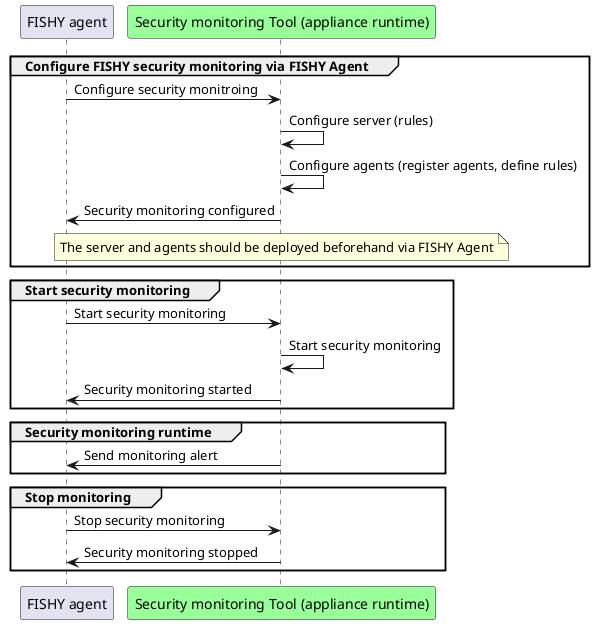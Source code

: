 @startuml
participant "FISHY agent" as FISHY_agent
participant "Security monitoring Tool (appliance runtime)" as SecurityMonitoring #99FF99 

group Configure FISHY security monitoring via FISHY Agent
    FISHY_agent->SecurityMonitoring: Configure security monitroing
    SecurityMonitoring -> SecurityMonitoring: Configure server (rules)
    SecurityMonitoring -> SecurityMonitoring: Configure agents (register agents, define rules)
    SecurityMonitoring -> FISHY_agent: Security monitoring configured 
    note over SecurityMonitoring:The server and agents should be deployed beforehand via FISHY Agent
end

group Start security monitoring
    FISHY_agent->SecurityMonitoring: Start security monitoring 
    SecurityMonitoring -> SecurityMonitoring : Start security monitoring
    FISHY_agent<-SecurityMonitoring: Security monitoring started
end

group Security monitoring runtime
    FISHY_agent<-SecurityMonitoring: Send monitoring alert
end

group Stop monitoring
    FISHY_agent ->SecurityMonitoring: Stop security monitoring
    SecurityMonitoring ->FISHY_agent: Security monitoring stopped
end

@enduml